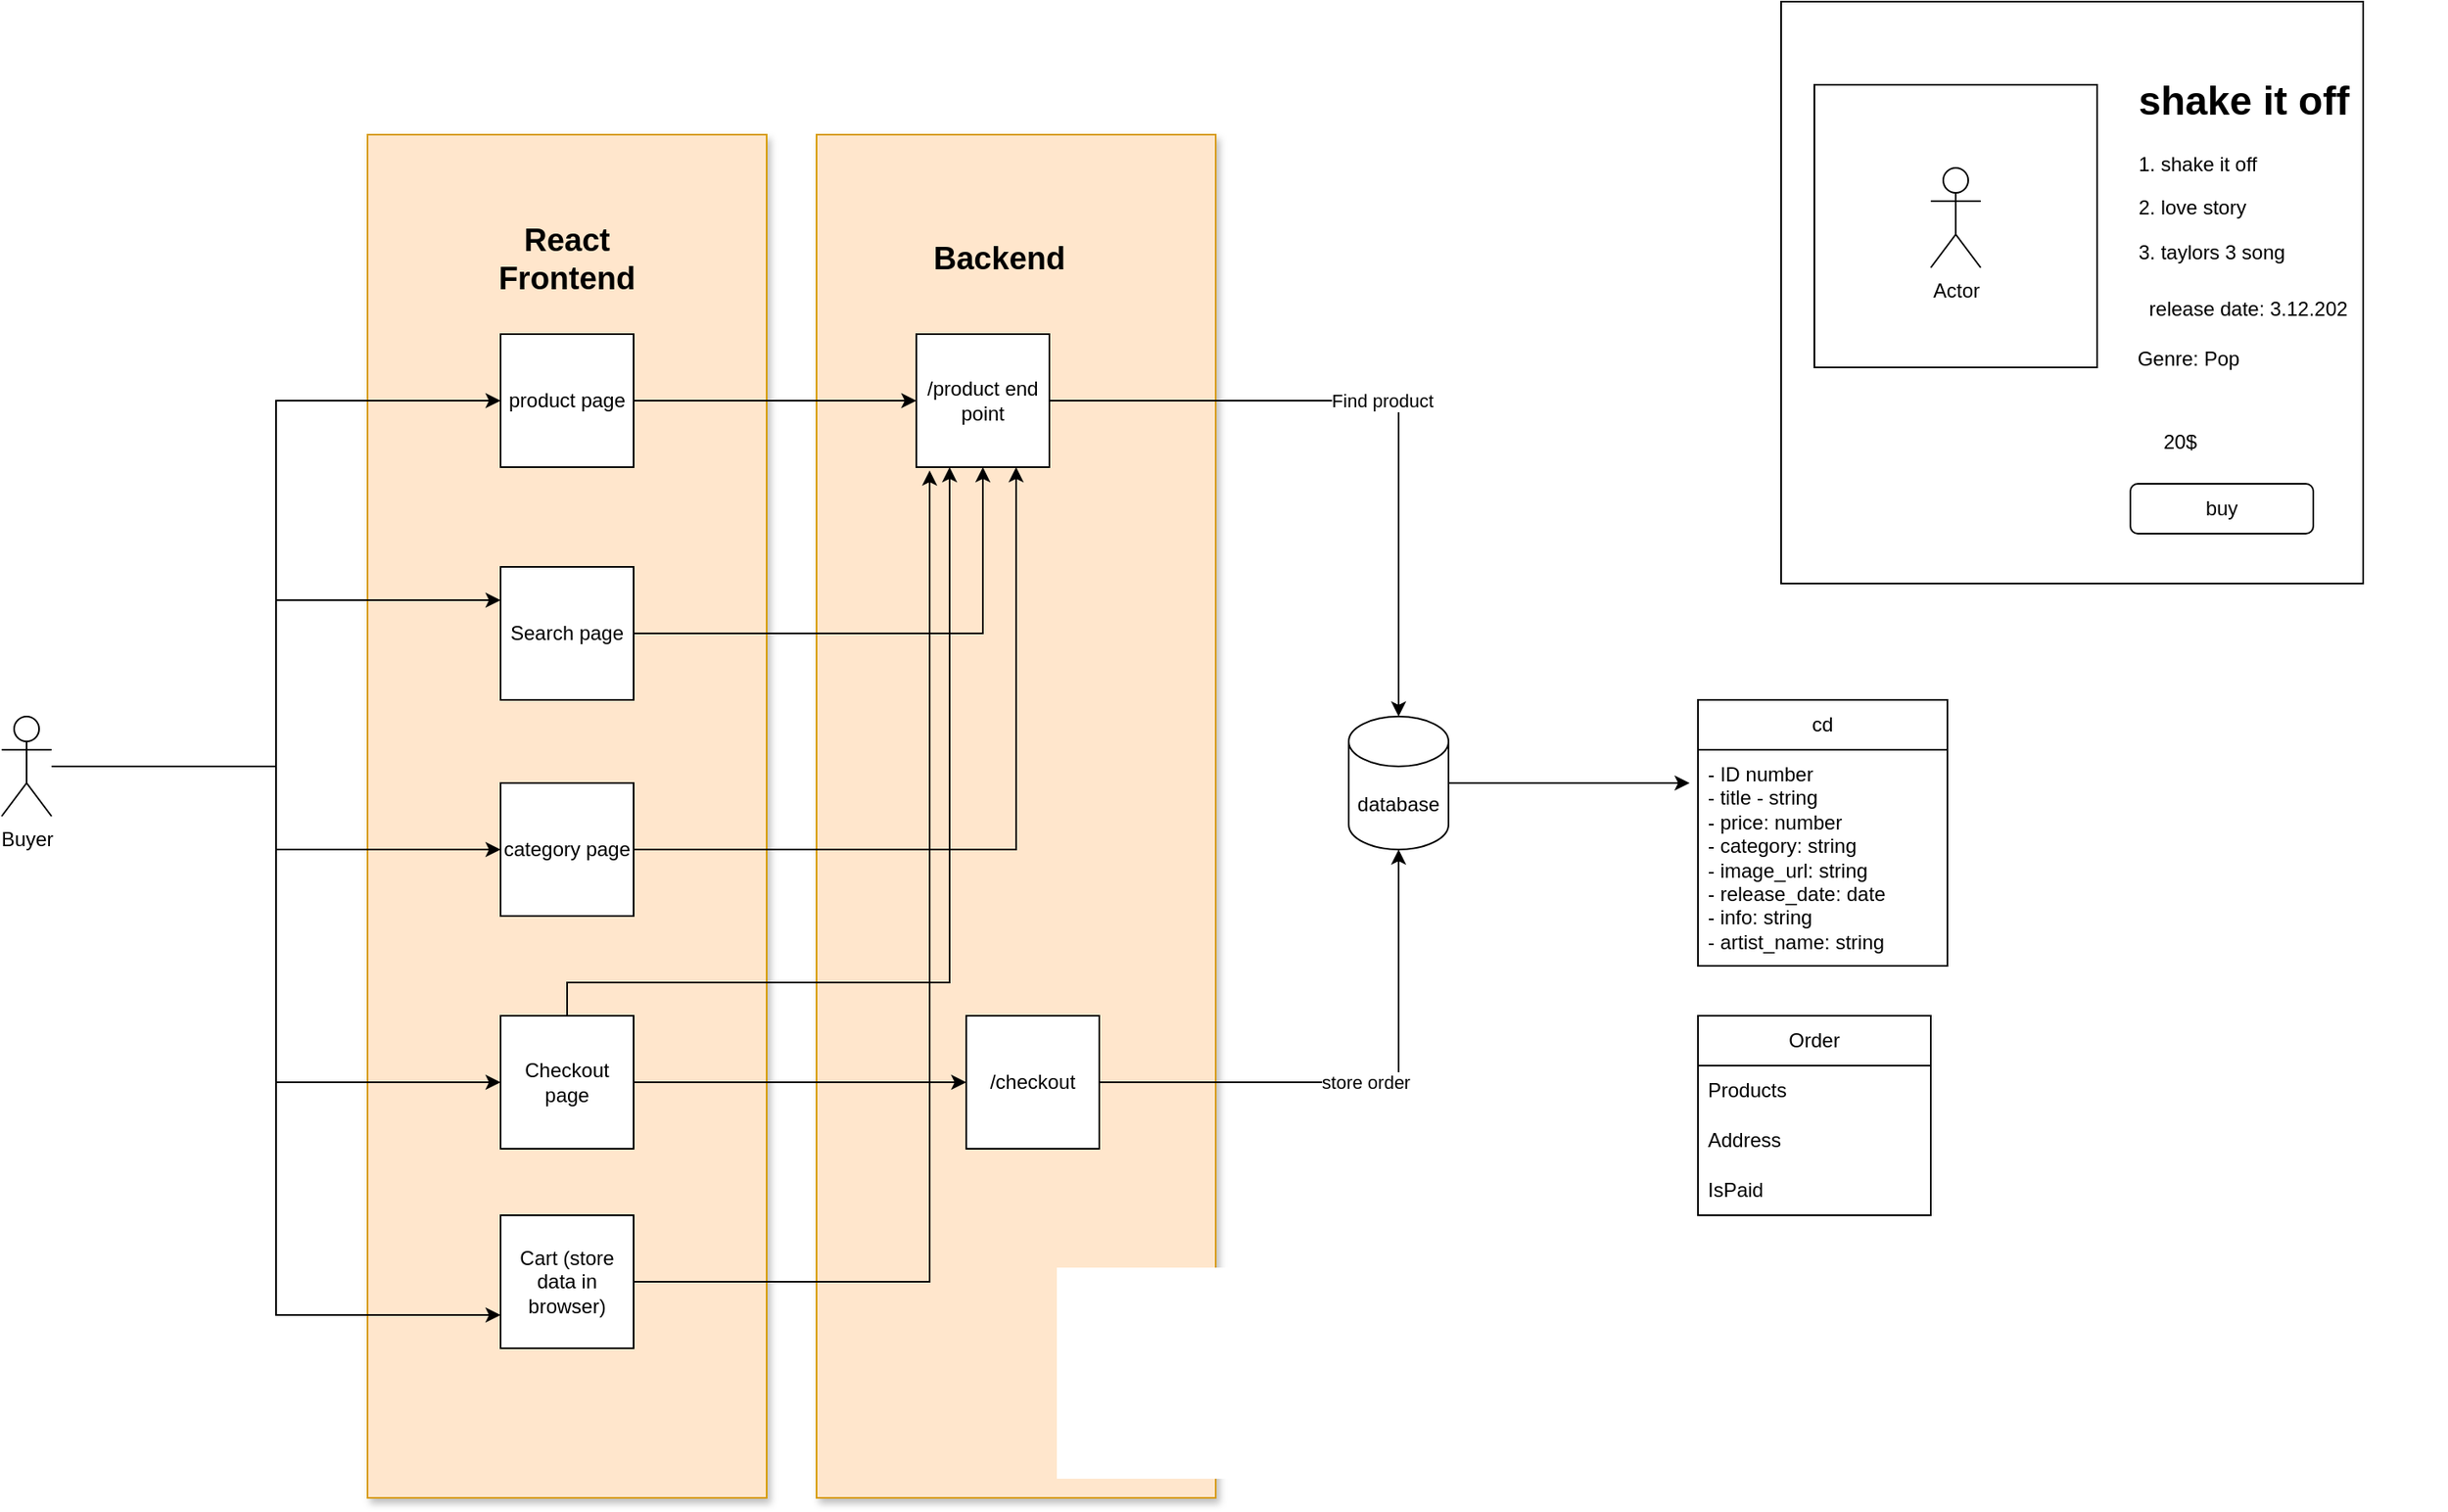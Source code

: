 <mxfile version="22.0.4" type="device">
  <diagram name="Page-1" id="RQPOmkSOHgMgpztkuYrJ">
    <mxGraphModel dx="2481" dy="961" grid="1" gridSize="10" guides="1" tooltips="1" connect="1" arrows="1" fold="1" page="1" pageScale="1" pageWidth="827" pageHeight="1169" math="0" shadow="0">
      <root>
        <mxCell id="0" />
        <mxCell id="1" parent="0" />
        <mxCell id="cKzxRf2eV1gG68Rn2bHV-6" value="" style="whiteSpace=wrap;html=1;aspect=fixed;" vertex="1" parent="1">
          <mxGeometry x="960" y="90" width="350" height="350" as="geometry" />
        </mxCell>
        <mxCell id="lMnPVMbAywraSohQJgNa-51" value="" style="rounded=0;whiteSpace=wrap;html=1;shadow=1;fillColor=#ffe6cc;strokeColor=#d79b00;" parent="1" vertex="1">
          <mxGeometry x="380" y="170" width="240" height="820" as="geometry" />
        </mxCell>
        <mxCell id="lMnPVMbAywraSohQJgNa-46" value="" style="rounded=0;whiteSpace=wrap;html=1;shadow=1;fillColor=#ffe6cc;strokeColor=#d79b00;" parent="1" vertex="1">
          <mxGeometry x="110" y="170" width="240" height="820" as="geometry" />
        </mxCell>
        <mxCell id="lMnPVMbAywraSohQJgNa-5" style="edgeStyle=orthogonalEdgeStyle;rounded=0;orthogonalLoop=1;jettySize=auto;html=1;" parent="1" source="lMnPVMbAywraSohQJgNa-1" target="lMnPVMbAywraSohQJgNa-4" edge="1">
          <mxGeometry relative="1" as="geometry" />
        </mxCell>
        <mxCell id="lMnPVMbAywraSohQJgNa-1" value="product page" style="whiteSpace=wrap;html=1;aspect=fixed;" parent="1" vertex="1">
          <mxGeometry x="190" y="290" width="80" height="80" as="geometry" />
        </mxCell>
        <mxCell id="lMnPVMbAywraSohQJgNa-3" style="edgeStyle=orthogonalEdgeStyle;rounded=0;orthogonalLoop=1;jettySize=auto;html=1;entryX=0;entryY=0.5;entryDx=0;entryDy=0;" parent="1" source="lMnPVMbAywraSohQJgNa-2" target="lMnPVMbAywraSohQJgNa-1" edge="1">
          <mxGeometry relative="1" as="geometry" />
        </mxCell>
        <mxCell id="lMnPVMbAywraSohQJgNa-12" style="edgeStyle=orthogonalEdgeStyle;rounded=0;orthogonalLoop=1;jettySize=auto;html=1;entryX=0;entryY=0.25;entryDx=0;entryDy=0;" parent="1" source="lMnPVMbAywraSohQJgNa-2" target="lMnPVMbAywraSohQJgNa-11" edge="1">
          <mxGeometry relative="1" as="geometry" />
        </mxCell>
        <mxCell id="lMnPVMbAywraSohQJgNa-15" style="edgeStyle=orthogonalEdgeStyle;rounded=0;orthogonalLoop=1;jettySize=auto;html=1;entryX=0;entryY=0.5;entryDx=0;entryDy=0;" parent="1" source="lMnPVMbAywraSohQJgNa-2" target="lMnPVMbAywraSohQJgNa-14" edge="1">
          <mxGeometry relative="1" as="geometry" />
        </mxCell>
        <mxCell id="lMnPVMbAywraSohQJgNa-25" style="edgeStyle=orthogonalEdgeStyle;rounded=0;orthogonalLoop=1;jettySize=auto;html=1;entryX=0;entryY=0.5;entryDx=0;entryDy=0;" parent="1" source="lMnPVMbAywraSohQJgNa-2" target="lMnPVMbAywraSohQJgNa-24" edge="1">
          <mxGeometry relative="1" as="geometry" />
        </mxCell>
        <mxCell id="lMnPVMbAywraSohQJgNa-49" style="edgeStyle=orthogonalEdgeStyle;rounded=0;orthogonalLoop=1;jettySize=auto;html=1;entryX=0;entryY=0.75;entryDx=0;entryDy=0;" parent="1" source="lMnPVMbAywraSohQJgNa-2" target="lMnPVMbAywraSohQJgNa-48" edge="1">
          <mxGeometry relative="1" as="geometry" />
        </mxCell>
        <mxCell id="lMnPVMbAywraSohQJgNa-2" value="Buyer" style="shape=umlActor;verticalLabelPosition=bottom;verticalAlign=top;html=1;outlineConnect=0;" parent="1" vertex="1">
          <mxGeometry x="-110" y="520" width="30" height="60" as="geometry" />
        </mxCell>
        <mxCell id="lMnPVMbAywraSohQJgNa-7" value="Find product" style="edgeStyle=orthogonalEdgeStyle;rounded=0;orthogonalLoop=1;jettySize=auto;html=1;" parent="1" source="lMnPVMbAywraSohQJgNa-4" target="lMnPVMbAywraSohQJgNa-6" edge="1">
          <mxGeometry relative="1" as="geometry" />
        </mxCell>
        <mxCell id="lMnPVMbAywraSohQJgNa-4" value="/product end point" style="whiteSpace=wrap;html=1;aspect=fixed;" parent="1" vertex="1">
          <mxGeometry x="440" y="290" width="80" height="80" as="geometry" />
        </mxCell>
        <mxCell id="lMnPVMbAywraSohQJgNa-21" style="edgeStyle=orthogonalEdgeStyle;rounded=0;orthogonalLoop=1;jettySize=auto;html=1;" parent="1" source="lMnPVMbAywraSohQJgNa-6" edge="1">
          <mxGeometry relative="1" as="geometry">
            <mxPoint x="905" y="560" as="targetPoint" />
          </mxGeometry>
        </mxCell>
        <mxCell id="lMnPVMbAywraSohQJgNa-6" value="database" style="shape=cylinder3;whiteSpace=wrap;html=1;boundedLbl=1;backgroundOutline=1;size=15;" parent="1" vertex="1">
          <mxGeometry x="700" y="520" width="60" height="80" as="geometry" />
        </mxCell>
        <mxCell id="lMnPVMbAywraSohQJgNa-13" style="edgeStyle=orthogonalEdgeStyle;rounded=0;orthogonalLoop=1;jettySize=auto;html=1;entryX=0.5;entryY=1;entryDx=0;entryDy=0;" parent="1" source="lMnPVMbAywraSohQJgNa-11" target="lMnPVMbAywraSohQJgNa-4" edge="1">
          <mxGeometry relative="1" as="geometry" />
        </mxCell>
        <mxCell id="lMnPVMbAywraSohQJgNa-11" value="Search page" style="whiteSpace=wrap;html=1;aspect=fixed;" parent="1" vertex="1">
          <mxGeometry x="190" y="430" width="80" height="80" as="geometry" />
        </mxCell>
        <mxCell id="lMnPVMbAywraSohQJgNa-16" style="edgeStyle=orthogonalEdgeStyle;rounded=0;orthogonalLoop=1;jettySize=auto;html=1;entryX=0.75;entryY=1;entryDx=0;entryDy=0;" parent="1" source="lMnPVMbAywraSohQJgNa-14" target="lMnPVMbAywraSohQJgNa-4" edge="1">
          <mxGeometry relative="1" as="geometry" />
        </mxCell>
        <mxCell id="lMnPVMbAywraSohQJgNa-14" value="category page" style="whiteSpace=wrap;html=1;aspect=fixed;" parent="1" vertex="1">
          <mxGeometry x="190" y="560" width="80" height="80" as="geometry" />
        </mxCell>
        <mxCell id="lMnPVMbAywraSohQJgNa-17" value="cd" style="swimlane;fontStyle=0;childLayout=stackLayout;horizontal=1;startSize=30;horizontalStack=0;resizeParent=1;resizeParentMax=0;resizeLast=0;collapsible=1;marginBottom=0;whiteSpace=wrap;html=1;" parent="1" vertex="1">
          <mxGeometry x="910" y="510" width="150" height="160" as="geometry" />
        </mxCell>
        <mxCell id="lMnPVMbAywraSohQJgNa-20" value="- ID number&lt;br&gt;- title - string&lt;br&gt;- price: number&lt;br&gt;- category: string&lt;br&gt;- image_url: string&lt;br&gt;- release_date: date&lt;br&gt;- info: string&lt;br&gt;- artist_name: string" style="text;strokeColor=none;fillColor=none;align=left;verticalAlign=middle;spacingLeft=4;spacingRight=4;overflow=hidden;points=[[0,0.5],[1,0.5]];portConstraint=eastwest;rotatable=0;whiteSpace=wrap;html=1;" parent="lMnPVMbAywraSohQJgNa-17" vertex="1">
          <mxGeometry y="30" width="150" height="130" as="geometry" />
        </mxCell>
        <mxCell id="lMnPVMbAywraSohQJgNa-26" style="edgeStyle=orthogonalEdgeStyle;rounded=0;orthogonalLoop=1;jettySize=auto;html=1;entryX=0.25;entryY=1;entryDx=0;entryDy=0;" parent="1" source="lMnPVMbAywraSohQJgNa-24" target="lMnPVMbAywraSohQJgNa-4" edge="1">
          <mxGeometry relative="1" as="geometry">
            <mxPoint x="460" y="380" as="targetPoint" />
            <Array as="points">
              <mxPoint x="230" y="680" />
              <mxPoint x="460" y="680" />
            </Array>
          </mxGeometry>
        </mxCell>
        <mxCell id="lMnPVMbAywraSohQJgNa-54" style="edgeStyle=orthogonalEdgeStyle;rounded=0;orthogonalLoop=1;jettySize=auto;html=1;" parent="1" source="lMnPVMbAywraSohQJgNa-24" target="lMnPVMbAywraSohQJgNa-53" edge="1">
          <mxGeometry relative="1" as="geometry" />
        </mxCell>
        <mxCell id="lMnPVMbAywraSohQJgNa-24" value="Checkout page" style="whiteSpace=wrap;html=1;aspect=fixed;" parent="1" vertex="1">
          <mxGeometry x="190" y="700" width="80" height="80" as="geometry" />
        </mxCell>
        <mxCell id="lMnPVMbAywraSohQJgNa-34" value="Order" style="swimlane;fontStyle=0;childLayout=stackLayout;horizontal=1;startSize=30;horizontalStack=0;resizeParent=1;resizeParentMax=0;resizeLast=0;collapsible=1;marginBottom=0;whiteSpace=wrap;html=1;" parent="1" vertex="1">
          <mxGeometry x="910" y="700" width="140" height="120" as="geometry" />
        </mxCell>
        <mxCell id="lMnPVMbAywraSohQJgNa-35" value="Products" style="text;strokeColor=none;fillColor=none;align=left;verticalAlign=middle;spacingLeft=4;spacingRight=4;overflow=hidden;points=[[0,0.5],[1,0.5]];portConstraint=eastwest;rotatable=0;whiteSpace=wrap;html=1;" parent="lMnPVMbAywraSohQJgNa-34" vertex="1">
          <mxGeometry y="30" width="140" height="30" as="geometry" />
        </mxCell>
        <mxCell id="lMnPVMbAywraSohQJgNa-36" value="Address" style="text;strokeColor=none;fillColor=none;align=left;verticalAlign=middle;spacingLeft=4;spacingRight=4;overflow=hidden;points=[[0,0.5],[1,0.5]];portConstraint=eastwest;rotatable=0;whiteSpace=wrap;html=1;" parent="lMnPVMbAywraSohQJgNa-34" vertex="1">
          <mxGeometry y="60" width="140" height="30" as="geometry" />
        </mxCell>
        <mxCell id="lMnPVMbAywraSohQJgNa-37" value="IsPaid" style="text;strokeColor=none;fillColor=none;align=left;verticalAlign=middle;spacingLeft=4;spacingRight=4;overflow=hidden;points=[[0,0.5],[1,0.5]];portConstraint=eastwest;rotatable=0;whiteSpace=wrap;html=1;" parent="lMnPVMbAywraSohQJgNa-34" vertex="1">
          <mxGeometry y="90" width="140" height="30" as="geometry" />
        </mxCell>
        <mxCell id="lMnPVMbAywraSohQJgNa-47" value="&lt;b&gt;&lt;font style=&quot;font-size: 19px;&quot;&gt;React Frontend&lt;/font&gt;&lt;/b&gt;" style="text;html=1;strokeColor=none;fillColor=none;align=center;verticalAlign=middle;whiteSpace=wrap;rounded=0;" parent="1" vertex="1">
          <mxGeometry x="170" y="220" width="120" height="50" as="geometry" />
        </mxCell>
        <mxCell id="lMnPVMbAywraSohQJgNa-50" style="edgeStyle=orthogonalEdgeStyle;rounded=0;orthogonalLoop=1;jettySize=auto;html=1;entryX=0.1;entryY=1.025;entryDx=0;entryDy=0;entryPerimeter=0;" parent="1" source="lMnPVMbAywraSohQJgNa-48" target="lMnPVMbAywraSohQJgNa-4" edge="1">
          <mxGeometry relative="1" as="geometry" />
        </mxCell>
        <mxCell id="lMnPVMbAywraSohQJgNa-48" value="Cart (store data in browser)" style="whiteSpace=wrap;html=1;aspect=fixed;" parent="1" vertex="1">
          <mxGeometry x="190" y="820" width="80" height="80" as="geometry" />
        </mxCell>
        <mxCell id="lMnPVMbAywraSohQJgNa-52" value="&lt;b&gt;&lt;font style=&quot;font-size: 19px;&quot;&gt;Backend&lt;/font&gt;&lt;/b&gt;" style="text;html=1;strokeColor=none;fillColor=none;align=center;verticalAlign=middle;whiteSpace=wrap;rounded=0;" parent="1" vertex="1">
          <mxGeometry x="430" y="220" width="120" height="50" as="geometry" />
        </mxCell>
        <mxCell id="lMnPVMbAywraSohQJgNa-55" value="store order" style="edgeStyle=orthogonalEdgeStyle;rounded=0;orthogonalLoop=1;jettySize=auto;html=1;" parent="1" source="lMnPVMbAywraSohQJgNa-53" target="lMnPVMbAywraSohQJgNa-6" edge="1">
          <mxGeometry relative="1" as="geometry">
            <mxPoint x="640" y="740" as="targetPoint" />
          </mxGeometry>
        </mxCell>
        <mxCell id="lMnPVMbAywraSohQJgNa-53" value="/checkout" style="whiteSpace=wrap;html=1;aspect=fixed;" parent="1" vertex="1">
          <mxGeometry x="470" y="700" width="80" height="80" as="geometry" />
        </mxCell>
        <mxCell id="cKzxRf2eV1gG68Rn2bHV-1" value="" style="whiteSpace=wrap;html=1;aspect=fixed;" vertex="1" parent="1">
          <mxGeometry x="980" y="140" width="170" height="170" as="geometry" />
        </mxCell>
        <mxCell id="cKzxRf2eV1gG68Rn2bHV-2" value="&lt;h1&gt;shake it off&lt;/h1&gt;&lt;p&gt;1. shake it off&lt;/p&gt;&lt;p&gt;2. love story&lt;/p&gt;&lt;p&gt;3. taylors 3 song&lt;/p&gt;" style="text;html=1;strokeColor=none;fillColor=none;spacing=5;spacingTop=-20;whiteSpace=wrap;overflow=hidden;rounded=0;" vertex="1" parent="1">
          <mxGeometry x="1170" y="130" width="190" height="120" as="geometry" />
        </mxCell>
        <mxCell id="cKzxRf2eV1gG68Rn2bHV-3" value="release date: 3.12.202" style="text;html=1;strokeColor=none;fillColor=none;align=center;verticalAlign=middle;whiteSpace=wrap;rounded=0;" vertex="1" parent="1">
          <mxGeometry x="1176" y="260" width="130" height="30" as="geometry" />
        </mxCell>
        <mxCell id="cKzxRf2eV1gG68Rn2bHV-4" value="Genre: Pop" style="text;html=1;strokeColor=none;fillColor=none;align=center;verticalAlign=middle;whiteSpace=wrap;rounded=0;" vertex="1" parent="1">
          <mxGeometry x="1160" y="290" width="90" height="30" as="geometry" />
        </mxCell>
        <mxCell id="cKzxRf2eV1gG68Rn2bHV-5" value="" style="rounded=1;whiteSpace=wrap;html=1;" vertex="1" parent="1">
          <mxGeometry x="1170" y="380" width="110" height="30" as="geometry" />
        </mxCell>
        <mxCell id="cKzxRf2eV1gG68Rn2bHV-9" value="Actor" style="shape=umlActor;verticalLabelPosition=bottom;verticalAlign=top;html=1;outlineConnect=0;" vertex="1" parent="1">
          <mxGeometry x="1050" y="190" width="30" height="60" as="geometry" />
        </mxCell>
        <mxCell id="cKzxRf2eV1gG68Rn2bHV-10" value="buy" style="text;html=1;strokeColor=none;fillColor=none;align=center;verticalAlign=middle;whiteSpace=wrap;rounded=0;" vertex="1" parent="1">
          <mxGeometry x="1195" y="380" width="60" height="30" as="geometry" />
        </mxCell>
        <mxCell id="cKzxRf2eV1gG68Rn2bHV-11" value="20$" style="text;html=1;strokeColor=none;fillColor=none;align=center;verticalAlign=middle;whiteSpace=wrap;rounded=0;" vertex="1" parent="1">
          <mxGeometry x="1170" y="340" width="60" height="30" as="geometry" />
        </mxCell>
      </root>
    </mxGraphModel>
  </diagram>
</mxfile>
